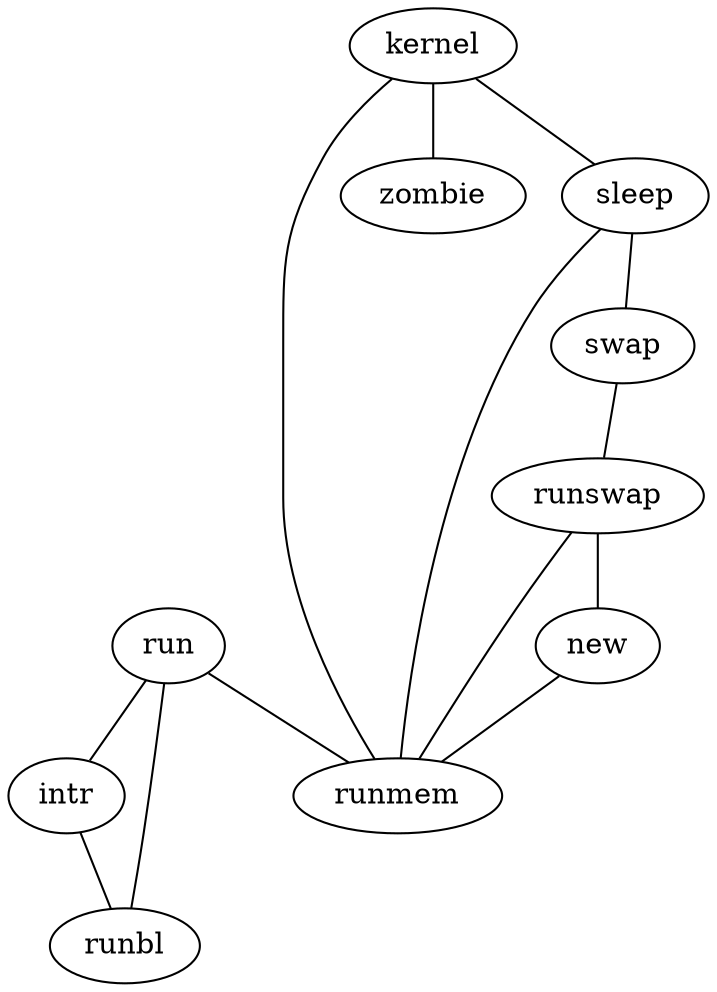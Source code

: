 graph G {
	run -- intr;
	intr -- runbl;
	runbl -- run;
	run -- runmem;
	/* run -- kernel; */
	kernel -- zombie;
	kernel -- sleep;
	kernel -- runmem;
	sleep -- swap;
	swap -- runswap;
	runswap -- new;
	runswap -- runmem;
	new -- runmem;
	sleep -- runmem;
}
